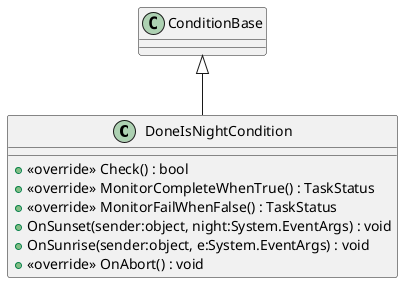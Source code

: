 @startuml
class DoneIsNightCondition {
    + <<override>> Check() : bool
    + <<override>> MonitorCompleteWhenTrue() : TaskStatus
    + <<override>> MonitorFailWhenFalse() : TaskStatus
    + OnSunset(sender:object, night:System.EventArgs) : void
    + OnSunrise(sender:object, e:System.EventArgs) : void
    + <<override>> OnAbort() : void
}
ConditionBase <|-- DoneIsNightCondition
@enduml
